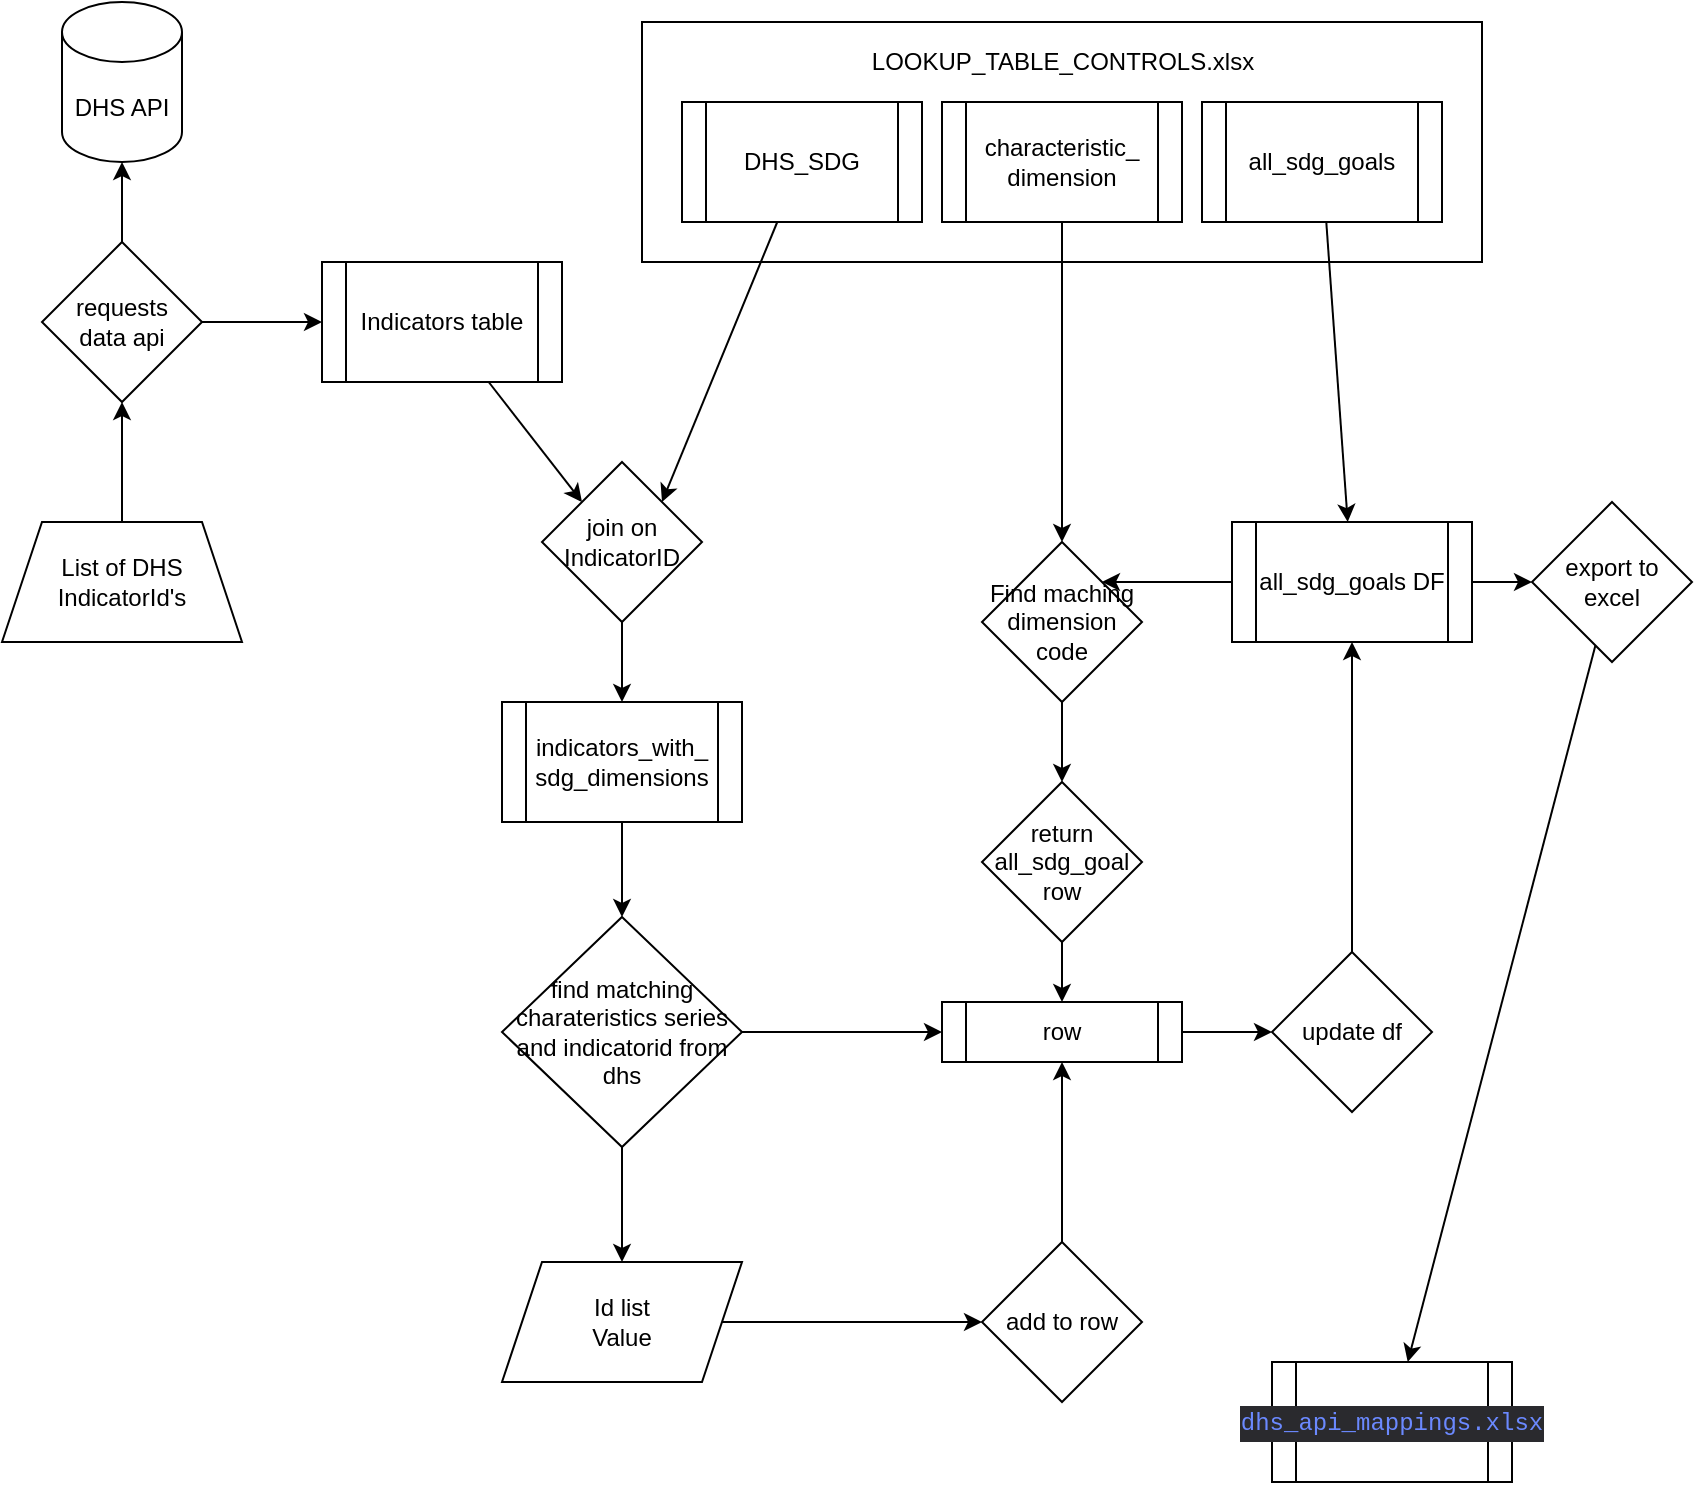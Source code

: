 <mxfile>
    <diagram id="gB-0iqNJ3Ndd1it_Oc3z" name="Page-1">
        <mxGraphModel dx="784" dy="800" grid="1" gridSize="10" guides="1" tooltips="1" connect="1" arrows="1" fold="1" page="1" pageScale="1" pageWidth="850" pageHeight="1100" math="0" shadow="0">
            <root>
                <mxCell id="0"/>
                <mxCell id="1" parent="0"/>
                <mxCell id="2" value="DHS API" style="shape=cylinder3;whiteSpace=wrap;html=1;boundedLbl=1;backgroundOutline=1;size=15;" parent="1" vertex="1">
                    <mxGeometry x="50" y="10" width="60" height="80" as="geometry"/>
                </mxCell>
                <mxCell id="6" style="edgeStyle=none;html=1;" parent="1" source="4" target="5" edge="1">
                    <mxGeometry relative="1" as="geometry"/>
                </mxCell>
                <mxCell id="4" value="List of DHS IndicatorId's" style="shape=trapezoid;perimeter=trapezoidPerimeter;whiteSpace=wrap;html=1;fixedSize=1;" parent="1" vertex="1">
                    <mxGeometry x="20" y="270" width="120" height="60" as="geometry"/>
                </mxCell>
                <mxCell id="7" style="edgeStyle=none;html=1;" parent="1" source="5" target="2" edge="1">
                    <mxGeometry relative="1" as="geometry"/>
                </mxCell>
                <mxCell id="11" style="edgeStyle=none;html=1;" parent="1" source="5" target="10" edge="1">
                    <mxGeometry relative="1" as="geometry"/>
                </mxCell>
                <mxCell id="5" value="requests&lt;br&gt;data api" style="rhombus;whiteSpace=wrap;html=1;" parent="1" vertex="1">
                    <mxGeometry x="40" y="130" width="80" height="80" as="geometry"/>
                </mxCell>
                <mxCell id="20" style="edgeStyle=none;html=1;entryX=0;entryY=0;entryDx=0;entryDy=0;" parent="1" source="10" target="22" edge="1">
                    <mxGeometry relative="1" as="geometry">
                        <mxPoint x="307.5" y="260" as="targetPoint"/>
                    </mxGeometry>
                </mxCell>
                <mxCell id="10" value="Indicators table" style="shape=process;whiteSpace=wrap;html=1;backgroundOutline=1;" parent="1" vertex="1">
                    <mxGeometry x="180" y="140" width="120" height="60" as="geometry"/>
                </mxCell>
                <mxCell id="14" value="" style="rounded=0;whiteSpace=wrap;html=1;" parent="1" vertex="1">
                    <mxGeometry x="340" y="20" width="420" height="120" as="geometry"/>
                </mxCell>
                <mxCell id="21" style="edgeStyle=none;html=1;entryX=1;entryY=0;entryDx=0;entryDy=0;" parent="1" source="15" target="22" edge="1">
                    <mxGeometry relative="1" as="geometry">
                        <mxPoint x="343.5" y="260" as="targetPoint"/>
                    </mxGeometry>
                </mxCell>
                <mxCell id="15" value="DHS_SDG" style="shape=process;whiteSpace=wrap;html=1;backgroundOutline=1;" parent="1" vertex="1">
                    <mxGeometry x="360" y="60" width="120" height="60" as="geometry"/>
                </mxCell>
                <mxCell id="16" value="characteristic_&lt;br&gt;dimension" style="shape=process;whiteSpace=wrap;html=1;backgroundOutline=1;" parent="1" vertex="1">
                    <mxGeometry x="490" y="60" width="120" height="60" as="geometry"/>
                </mxCell>
                <mxCell id="33" style="edgeStyle=none;html=1;" parent="1" source="16" target="30" edge="1">
                    <mxGeometry relative="1" as="geometry"/>
                </mxCell>
                <mxCell id="34" style="edgeStyle=none;html=1;" parent="1" source="17" target="39" edge="1">
                    <mxGeometry relative="1" as="geometry"/>
                </mxCell>
                <mxCell id="17" value="all_sdg_goals" style="shape=process;whiteSpace=wrap;html=1;backgroundOutline=1;" parent="1" vertex="1">
                    <mxGeometry x="620" y="60" width="120" height="60" as="geometry"/>
                </mxCell>
                <mxCell id="18" value="LOOKUP_TABLE_CONTROLS.xlsx" style="text;html=1;align=center;verticalAlign=middle;resizable=0;points=[];autosize=1;strokeColor=none;" parent="1" vertex="1">
                    <mxGeometry x="445" y="30" width="210" height="20" as="geometry"/>
                </mxCell>
                <mxCell id="24" style="edgeStyle=none;html=1;entryX=0.5;entryY=0;entryDx=0;entryDy=0;" parent="1" source="22" target="23" edge="1">
                    <mxGeometry relative="1" as="geometry"/>
                </mxCell>
                <mxCell id="22" value="join on IndicatorID" style="rhombus;whiteSpace=wrap;html=1;" parent="1" vertex="1">
                    <mxGeometry x="290" y="240" width="80" height="80" as="geometry"/>
                </mxCell>
                <mxCell id="42" style="edgeStyle=none;html=1;entryX=0.5;entryY=0;entryDx=0;entryDy=0;" edge="1" parent="1" source="23" target="41">
                    <mxGeometry relative="1" as="geometry"/>
                </mxCell>
                <mxCell id="23" value="indicators_with_&lt;br&gt;sdg_dimensions" style="shape=process;whiteSpace=wrap;html=1;backgroundOutline=1;" parent="1" vertex="1">
                    <mxGeometry x="270" y="360" width="120" height="60" as="geometry"/>
                </mxCell>
                <mxCell id="36" value="" style="edgeStyle=none;html=1;" parent="1" source="30" target="35" edge="1">
                    <mxGeometry relative="1" as="geometry"/>
                </mxCell>
                <mxCell id="30" value="Find maching dimension code" style="rhombus;whiteSpace=wrap;html=1;" parent="1" vertex="1">
                    <mxGeometry x="510" y="280" width="80" height="80" as="geometry"/>
                </mxCell>
                <mxCell id="38" style="edgeStyle=none;html=1;entryX=0.5;entryY=0;entryDx=0;entryDy=0;" edge="1" parent="1" source="35" target="37">
                    <mxGeometry relative="1" as="geometry"/>
                </mxCell>
                <mxCell id="35" value="return all_sdg_goal&lt;br&gt;row" style="rhombus;whiteSpace=wrap;html=1;" parent="1" vertex="1">
                    <mxGeometry x="510" y="400" width="80" height="80" as="geometry"/>
                </mxCell>
                <mxCell id="50" value="" style="edgeStyle=none;html=1;" edge="1" parent="1" source="37" target="49">
                    <mxGeometry relative="1" as="geometry"/>
                </mxCell>
                <mxCell id="37" value="row" style="shape=process;whiteSpace=wrap;html=1;backgroundOutline=1;" vertex="1" parent="1">
                    <mxGeometry x="490" y="510" width="120" height="30" as="geometry"/>
                </mxCell>
                <mxCell id="40" style="edgeStyle=none;html=1;entryX=1;entryY=0;entryDx=0;entryDy=0;" edge="1" parent="1" source="39" target="30">
                    <mxGeometry relative="1" as="geometry"/>
                </mxCell>
                <mxCell id="53" value="" style="edgeStyle=none;html=1;" edge="1" parent="1" source="39" target="52">
                    <mxGeometry relative="1" as="geometry"/>
                </mxCell>
                <mxCell id="39" value="all_sdg_goals DF" style="shape=process;whiteSpace=wrap;html=1;backgroundOutline=1;" vertex="1" parent="1">
                    <mxGeometry x="635" y="270" width="120" height="60" as="geometry"/>
                </mxCell>
                <mxCell id="43" style="edgeStyle=none;html=1;entryX=0;entryY=0.5;entryDx=0;entryDy=0;" edge="1" parent="1" source="41" target="37">
                    <mxGeometry relative="1" as="geometry"/>
                </mxCell>
                <mxCell id="45" style="edgeStyle=none;html=1;entryX=0.5;entryY=0;entryDx=0;entryDy=0;" edge="1" parent="1" source="41" target="44">
                    <mxGeometry relative="1" as="geometry"/>
                </mxCell>
                <mxCell id="41" value="find matching charateristics series and indicatorid from dhs" style="rhombus;whiteSpace=wrap;html=1;" vertex="1" parent="1">
                    <mxGeometry x="270" y="467.5" width="120" height="115" as="geometry"/>
                </mxCell>
                <mxCell id="47" value="" style="edgeStyle=none;html=1;" edge="1" parent="1" source="44" target="46">
                    <mxGeometry relative="1" as="geometry"/>
                </mxCell>
                <mxCell id="44" value="Id list&lt;br&gt;Value" style="shape=parallelogram;perimeter=parallelogramPerimeter;whiteSpace=wrap;html=1;fixedSize=1;" vertex="1" parent="1">
                    <mxGeometry x="270" y="640" width="120" height="60" as="geometry"/>
                </mxCell>
                <mxCell id="48" style="edgeStyle=none;html=1;" edge="1" parent="1" source="46" target="37">
                    <mxGeometry relative="1" as="geometry"/>
                </mxCell>
                <mxCell id="46" value="add to row" style="rhombus;whiteSpace=wrap;html=1;" vertex="1" parent="1">
                    <mxGeometry x="510" y="630" width="80" height="80" as="geometry"/>
                </mxCell>
                <mxCell id="51" style="edgeStyle=none;html=1;" edge="1" parent="1" source="49" target="39">
                    <mxGeometry relative="1" as="geometry"/>
                </mxCell>
                <mxCell id="49" value="update df" style="rhombus;whiteSpace=wrap;html=1;" vertex="1" parent="1">
                    <mxGeometry x="655" y="485" width="80" height="80" as="geometry"/>
                </mxCell>
                <mxCell id="55" value="" style="edgeStyle=none;html=1;" edge="1" parent="1" source="52" target="54">
                    <mxGeometry relative="1" as="geometry"/>
                </mxCell>
                <mxCell id="52" value="export to excel" style="rhombus;whiteSpace=wrap;html=1;" vertex="1" parent="1">
                    <mxGeometry x="785" y="260" width="80" height="80" as="geometry"/>
                </mxCell>
                <mxCell id="54" value="&lt;div style=&quot;color: rgb(177 , 177 , 179) ; background-color: rgb(42 , 42 , 46) ; font-family: &amp;#34;menlo&amp;#34; , &amp;#34;monaco&amp;#34; , &amp;#34;courier new&amp;#34; , monospace ; line-height: 18px&quot;&gt;&lt;span style=&quot;color: #6b89ff&quot;&gt;dhs_api_mappings.xlsx&lt;/span&gt;&lt;/div&gt;" style="shape=process;whiteSpace=wrap;html=1;backgroundOutline=1;" vertex="1" parent="1">
                    <mxGeometry x="655" y="690" width="120" height="60" as="geometry"/>
                </mxCell>
            </root>
        </mxGraphModel>
    </diagram>
</mxfile>